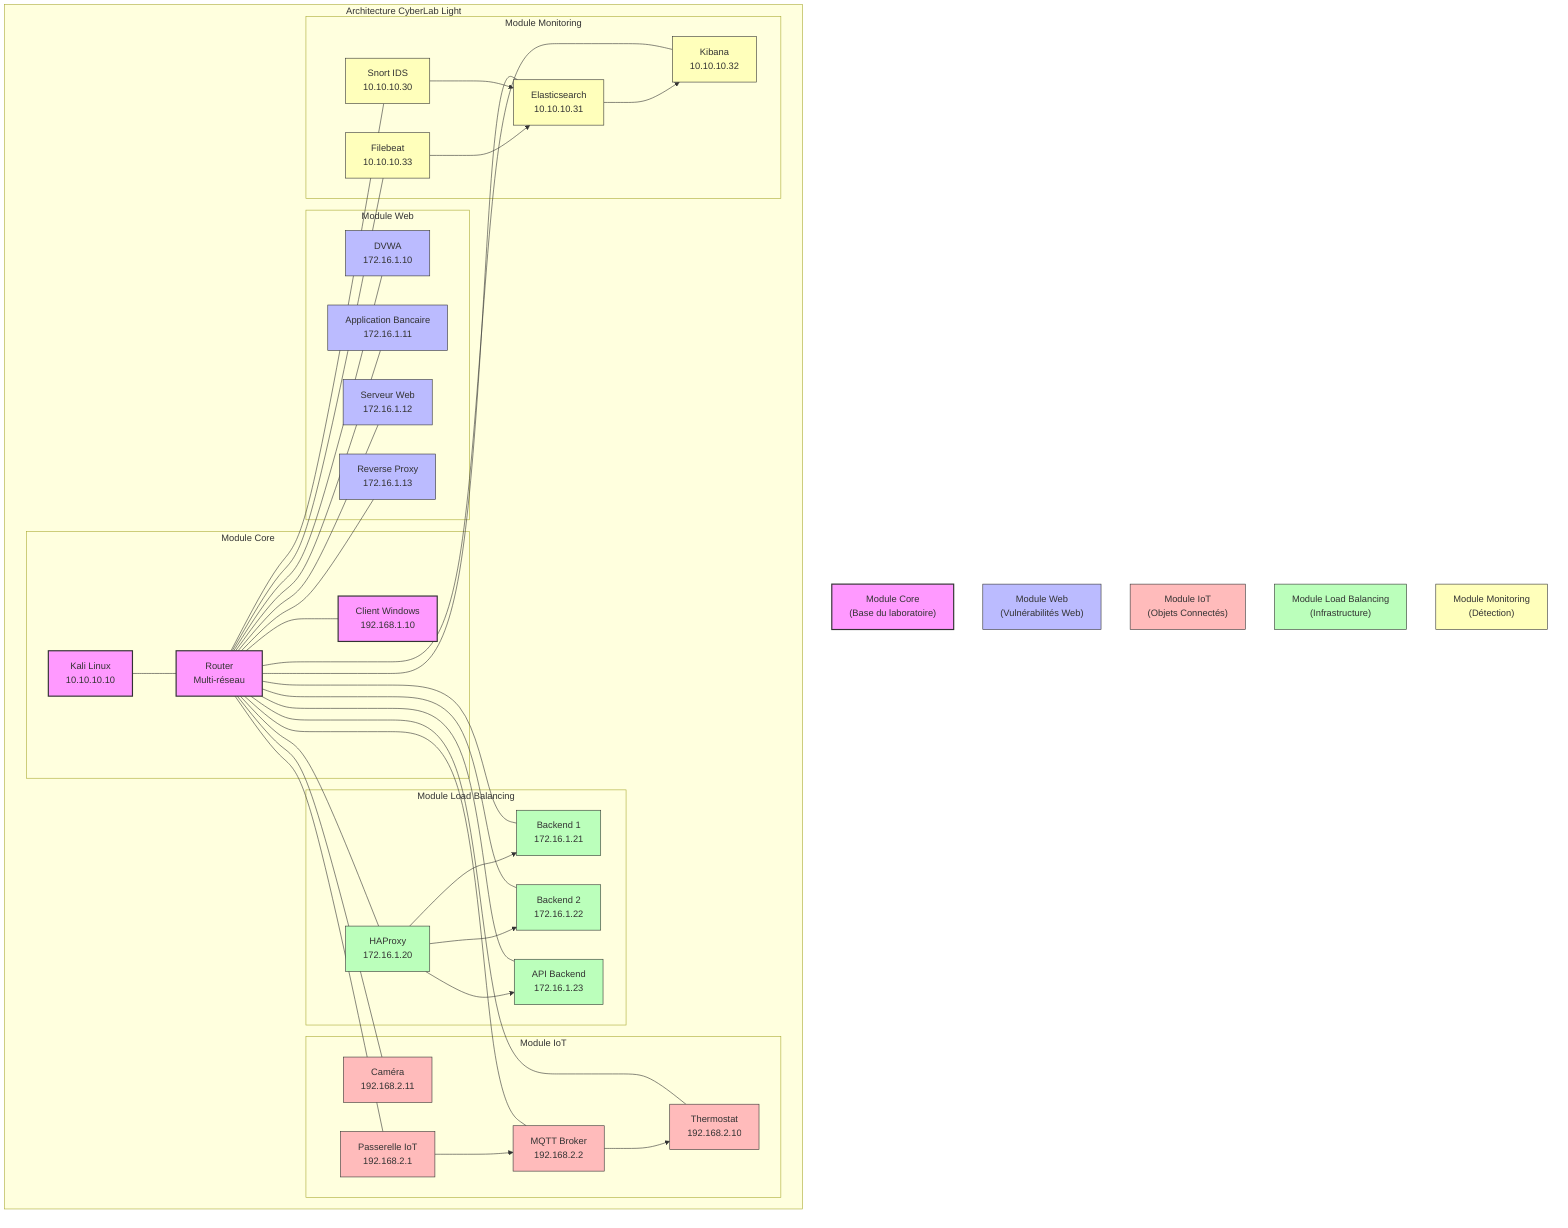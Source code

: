 graph TD
    subgraph "Architecture CyberLab Light"
        subgraph CoreModule["Module Core"]
            KALI[Kali Linux\n10.10.10.10]
            ROUTER[Router\nMulti-réseau]
            CLIENT[Client Windows\n192.168.1.10]
        end

        subgraph WebModule["Module Web"]
            DVWA[DVWA\n172.16.1.10]
            BANK[Application Bancaire\n172.16.1.11]
            WEBSERVER[Serveur Web\n172.16.1.12]
            PROXY[Reverse Proxy\n172.16.1.13]
        end

        subgraph IoTModule["Module IoT"]
            MQTT[MQTT Broker\n192.168.2.2]
            THERMO[Thermostat\n192.168.2.10]
            CAMERA[Caméra\n192.168.2.11]
            GATEWAY[Passerelle IoT\n192.168.2.1]
        end

        subgraph LBModule["Module Load Balancing"]
            HAPROXY[HAProxy\n172.16.1.20]
            BACKEND1[Backend 1\n172.16.1.21]
            BACKEND2[Backend 2\n172.16.1.22]
            API[API Backend\n172.16.1.23]
        end

        subgraph MonitoringModule["Module Monitoring"]
            SNORT[Snort IDS\n10.10.10.30]
            ES[Elasticsearch\n10.10.10.31]
            KIBANA[Kibana\n10.10.10.32]
            FILEBEAT[Filebeat\n10.10.10.33]
        end
    end

    %% Connexions réseau
    KALI --- ROUTER
    ROUTER --- CLIENT
    ROUTER --- DVWA
    ROUTER --- BANK
    ROUTER --- WEBSERVER
    ROUTER --- PROXY
    ROUTER --- MQTT
    ROUTER --- THERMO
    ROUTER --- CAMERA
    ROUTER --- GATEWAY
    ROUTER --- HAPROXY
    ROUTER --- BACKEND1
    ROUTER --- BACKEND2
    ROUTER --- API
    ROUTER --- SNORT
    ROUTER --- ES
    ROUTER --- KIBANA
    ROUTER --- FILEBEAT

    %% Connexions fonctionnelles
    HAPROXY --> BACKEND1
    HAPROXY --> BACKEND2
    HAPROXY --> API
    GATEWAY --> MQTT
    MQTT --> THERMO
    SNORT --> ES
    FILEBEAT --> ES
    ES --> KIBANA

    %% Légende des modules
    CORE["Module Core\n(Base du laboratoire)"]
    WEB["Module Web\n(Vulnérabilités Web)"]
    IOT["Module IoT\n(Objets Connectés)"]
    LB["Module Load Balancing\n(Infrastructure)"]
    MONITOR["Module Monitoring\n(Détection)"]

    classDef core fill:#f9f,stroke:#333,stroke-width:2px;
    classDef web fill:#bbf,stroke:#333,stroke-width:1px;
    classDef iot fill:#fbb,stroke:#333,stroke-width:1px;
    classDef lb fill:#bfb,stroke:#333,stroke-width:1px;
    classDef monitor fill:#ffb,stroke:#333,stroke-width:1px;
    
    class KALI,ROUTER,CLIENT core;
    class DVWA,BANK,WEBSERVER,PROXY web;
    class MQTT,THERMO,CAMERA,GATEWAY iot;
    class HAPROXY,BACKEND1,BACKEND2,API lb;
    class SNORT,ES,KIBANA,FILEBEAT monitor;
    class CORE core;
    class WEB web;
    class IOT iot;
    class LB lb;
    class MONITOR monitor;